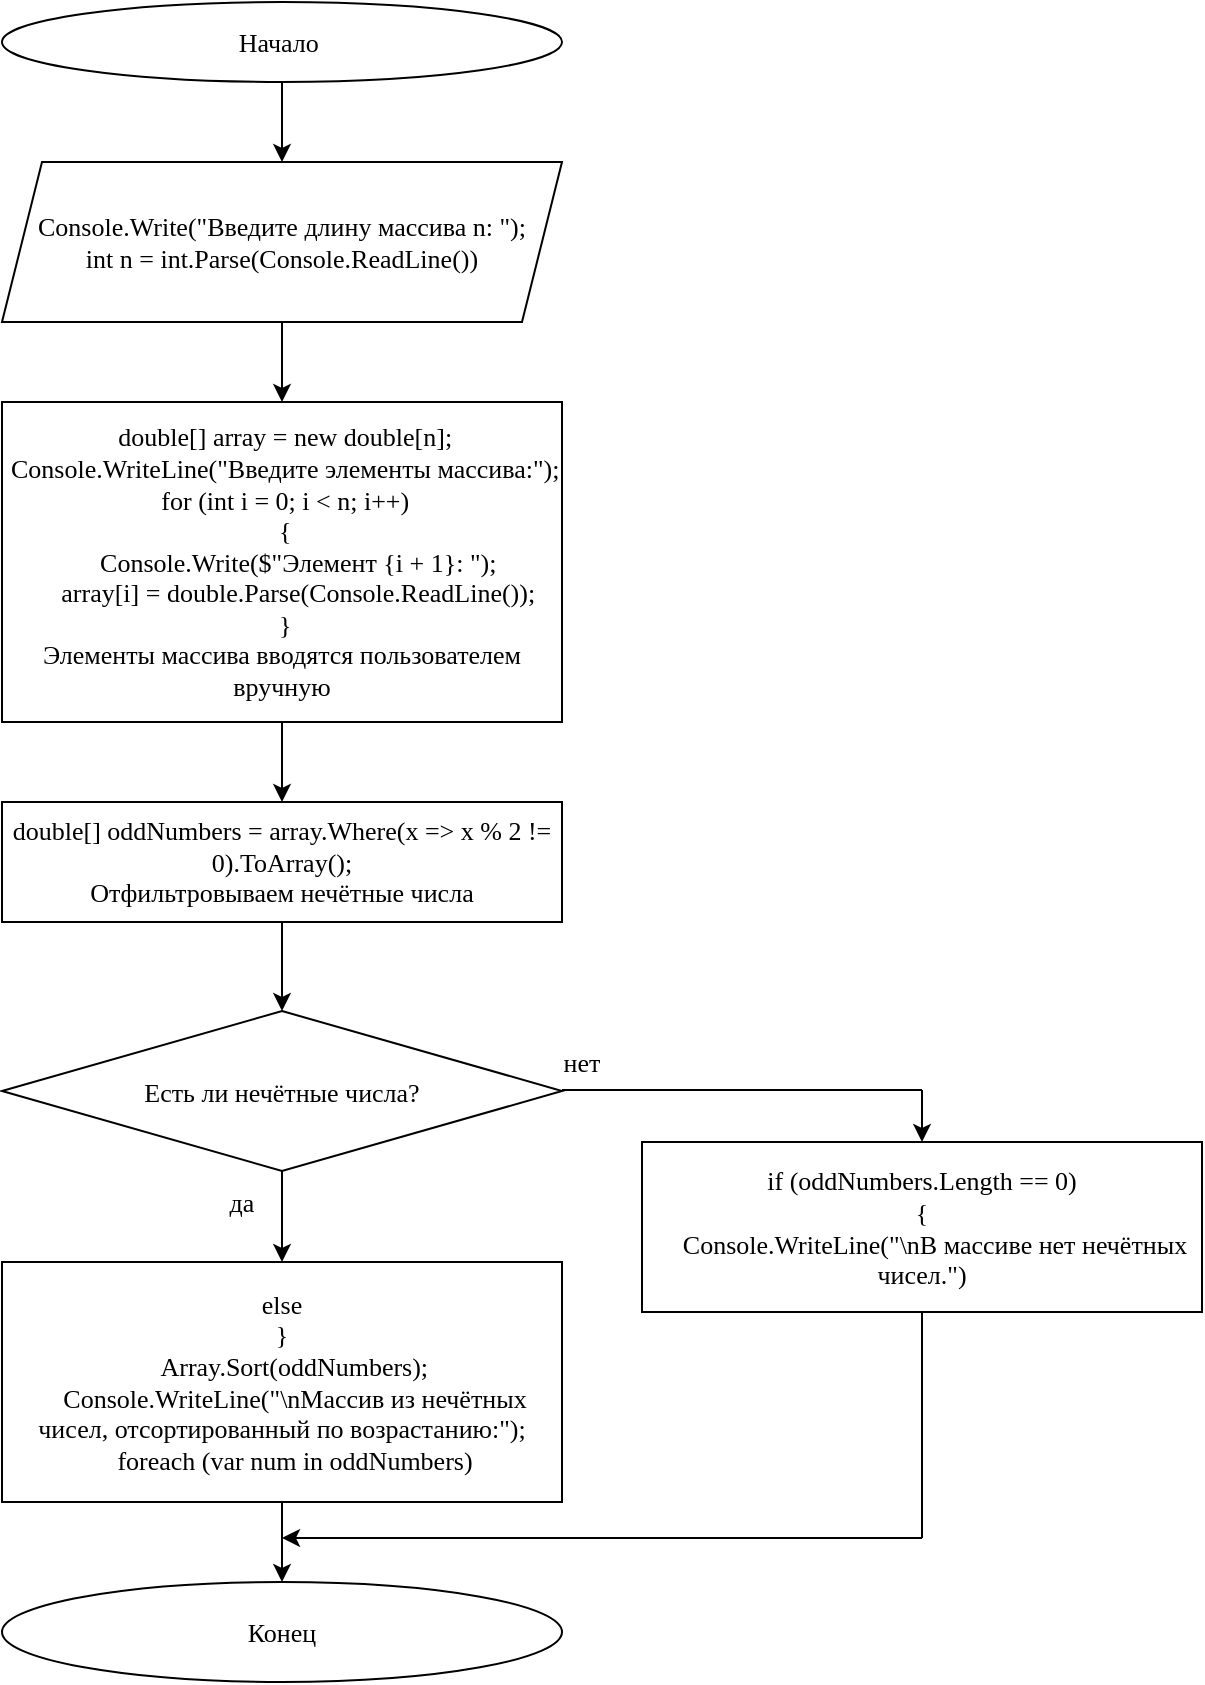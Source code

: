 <mxfile version="26.0.5">
  <diagram name="Страница — 1" id="wDaofXL5NxdqYEj1XcTp">
    <mxGraphModel dx="1414" dy="769" grid="1" gridSize="10" guides="1" tooltips="1" connect="1" arrows="1" fold="1" page="1" pageScale="1" pageWidth="827" pageHeight="1169" math="0" shadow="0">
      <root>
        <mxCell id="0" />
        <mxCell id="1" parent="0" />
        <mxCell id="Y1Cuccr-TNUJJvR-DcCu-14" value="" style="edgeStyle=orthogonalEdgeStyle;rounded=0;orthogonalLoop=1;jettySize=auto;html=1;" parent="1" source="Y1Cuccr-TNUJJvR-DcCu-1" target="Y1Cuccr-TNUJJvR-DcCu-2" edge="1">
          <mxGeometry relative="1" as="geometry" />
        </mxCell>
        <mxCell id="Y1Cuccr-TNUJJvR-DcCu-1" value="Начало&amp;nbsp;" style="ellipse;whiteSpace=wrap;html=1;fontFamily=Times New Roman;fontSize=13;" parent="1" vertex="1">
          <mxGeometry x="280" y="40" width="280" height="40" as="geometry" />
        </mxCell>
        <mxCell id="Y1Cuccr-TNUJJvR-DcCu-15" value="" style="edgeStyle=orthogonalEdgeStyle;rounded=0;orthogonalLoop=1;jettySize=auto;html=1;" parent="1" source="Y1Cuccr-TNUJJvR-DcCu-2" target="Y1Cuccr-TNUJJvR-DcCu-4" edge="1">
          <mxGeometry relative="1" as="geometry" />
        </mxCell>
        <mxCell id="Y1Cuccr-TNUJJvR-DcCu-2" value="&lt;div&gt;Console.Write(&quot;Введите длину массива n: &quot;);&lt;/div&gt;&lt;div&gt;int n = int.Parse(Console.ReadLine())&lt;/div&gt;" style="shape=parallelogram;perimeter=parallelogramPerimeter;whiteSpace=wrap;html=1;fixedSize=1;fontFamily=Times New Roman;fontSize=13;" parent="1" vertex="1">
          <mxGeometry x="280" y="120" width="280" height="80" as="geometry" />
        </mxCell>
        <mxCell id="Y1Cuccr-TNUJJvR-DcCu-16" value="" style="edgeStyle=orthogonalEdgeStyle;rounded=0;orthogonalLoop=1;jettySize=auto;html=1;" parent="1" source="Y1Cuccr-TNUJJvR-DcCu-4" target="Y1Cuccr-TNUJJvR-DcCu-5" edge="1">
          <mxGeometry relative="1" as="geometry" />
        </mxCell>
        <mxCell id="Y1Cuccr-TNUJJvR-DcCu-4" value="&lt;div&gt;&amp;nbsp;double[] array = new double[n];&lt;/div&gt;&lt;div&gt;&amp;nbsp;Console.WriteLine(&quot;Введите элементы массива:&quot;);&lt;/div&gt;&lt;div&gt;&amp;nbsp;for (int i = 0; i &amp;lt; n; i++)&lt;/div&gt;&lt;div&gt;&amp;nbsp;{&lt;/div&gt;&lt;div&gt;&amp;nbsp; &amp;nbsp; &amp;nbsp;Console.Write($&quot;Элемент {i + 1}: &quot;);&lt;/div&gt;&lt;div&gt;&amp;nbsp; &amp;nbsp; &amp;nbsp;array[i] = double.Parse(Console.ReadLine());&lt;/div&gt;&lt;div&gt;&amp;nbsp;}&lt;/div&gt;&lt;div&gt;Элементы массива вводятся пользователем вручную&lt;/div&gt;" style="rounded=0;whiteSpace=wrap;html=1;fontFamily=Times New Roman;fontSize=13;" parent="1" vertex="1">
          <mxGeometry x="280" y="240" width="280" height="160" as="geometry" />
        </mxCell>
        <mxCell id="Y1Cuccr-TNUJJvR-DcCu-17" value="" style="edgeStyle=orthogonalEdgeStyle;rounded=0;orthogonalLoop=1;jettySize=auto;html=1;" parent="1" source="Y1Cuccr-TNUJJvR-DcCu-5" target="Y1Cuccr-TNUJJvR-DcCu-6" edge="1">
          <mxGeometry relative="1" as="geometry" />
        </mxCell>
        <mxCell id="Y1Cuccr-TNUJJvR-DcCu-5" value="double[] oddNumbers = array.Where(x =&amp;gt; x % 2 != 0).ToArray();&lt;div&gt;Отфильтровываем нечётные числа&lt;/div&gt;" style="rounded=0;whiteSpace=wrap;html=1;fontFamily=Times New Roman;fontSize=13;" parent="1" vertex="1">
          <mxGeometry x="280" y="440" width="280" height="60" as="geometry" />
        </mxCell>
        <mxCell id="Y1Cuccr-TNUJJvR-DcCu-10" value="" style="edgeStyle=orthogonalEdgeStyle;rounded=0;orthogonalLoop=1;jettySize=auto;html=1;fontFamily=Times New Roman;fontSize=13;" parent="1" source="Y1Cuccr-TNUJJvR-DcCu-6" target="Y1Cuccr-TNUJJvR-DcCu-8" edge="1">
          <mxGeometry relative="1" as="geometry" />
        </mxCell>
        <mxCell id="Y1Cuccr-TNUJJvR-DcCu-6" value="Есть ли нечётные числа?" style="rhombus;whiteSpace=wrap;html=1;fontFamily=Times New Roman;fontSize=13;" parent="1" vertex="1">
          <mxGeometry x="280" y="544.5" width="280" height="80" as="geometry" />
        </mxCell>
        <mxCell id="Y1Cuccr-TNUJJvR-DcCu-18" value="" style="edgeStyle=orthogonalEdgeStyle;rounded=0;orthogonalLoop=1;jettySize=auto;html=1;" parent="1" source="Y1Cuccr-TNUJJvR-DcCu-8" target="Y1Cuccr-TNUJJvR-DcCu-13" edge="1">
          <mxGeometry relative="1" as="geometry" />
        </mxCell>
        <mxCell id="Y1Cuccr-TNUJJvR-DcCu-8" value="&lt;div&gt;else&lt;/div&gt;&lt;div&gt;}&lt;/div&gt;&lt;div&gt;&amp;nbsp; &amp;nbsp; Array.Sort(oddNumbers);&lt;/div&gt;&lt;div&gt;&amp;nbsp; &amp;nbsp; Console.WriteLine(&quot;\nМассив из нечётных чисел, отсортированный по возрастанию:&quot;);&lt;/div&gt;&lt;div&gt;&amp;nbsp; &amp;nbsp; foreach (var num in oddNumbers)&lt;/div&gt;" style="rounded=0;whiteSpace=wrap;html=1;fontFamily=Times New Roman;fontSize=13;" parent="1" vertex="1">
          <mxGeometry x="280" y="670" width="280" height="120" as="geometry" />
        </mxCell>
        <mxCell id="Y1Cuccr-TNUJJvR-DcCu-11" value="нет" style="text;html=1;align=center;verticalAlign=middle;whiteSpace=wrap;rounded=0;fontFamily=Times New Roman;fontSize=13;" parent="1" vertex="1">
          <mxGeometry x="540" y="555" width="60" height="30" as="geometry" />
        </mxCell>
        <mxCell id="Y1Cuccr-TNUJJvR-DcCu-12" value="да" style="text;html=1;align=center;verticalAlign=middle;whiteSpace=wrap;rounded=0;fontFamily=Times New Roman;fontSize=13;" parent="1" vertex="1">
          <mxGeometry x="370" y="624.5" width="60" height="30" as="geometry" />
        </mxCell>
        <mxCell id="Y1Cuccr-TNUJJvR-DcCu-13" value="Конец" style="ellipse;whiteSpace=wrap;html=1;fontFamily=Times New Roman;fontSize=13;" parent="1" vertex="1">
          <mxGeometry x="280" y="830" width="280" height="50" as="geometry" />
        </mxCell>
        <mxCell id="Y1Cuccr-TNUJJvR-DcCu-19" value="" style="endArrow=none;html=1;rounded=0;" parent="1" edge="1" source="Y1Cuccr-TNUJJvR-DcCu-7">
          <mxGeometry width="50" height="50" relative="1" as="geometry">
            <mxPoint x="740" y="808" as="sourcePoint" />
            <mxPoint x="740" y="628" as="targetPoint" />
          </mxGeometry>
        </mxCell>
        <mxCell id="Y1Cuccr-TNUJJvR-DcCu-20" value="" style="endArrow=classic;html=1;rounded=0;" parent="1" edge="1">
          <mxGeometry width="50" height="50" relative="1" as="geometry">
            <mxPoint x="740" y="808" as="sourcePoint" />
            <mxPoint x="420" y="808" as="targetPoint" />
          </mxGeometry>
        </mxCell>
        <mxCell id="QblHevt-tsGimHOelo2V-1" value="" style="endArrow=none;html=1;rounded=0;" edge="1" parent="1" target="Y1Cuccr-TNUJJvR-DcCu-7">
          <mxGeometry width="50" height="50" relative="1" as="geometry">
            <mxPoint x="740" y="808" as="sourcePoint" />
            <mxPoint x="740" y="628" as="targetPoint" />
          </mxGeometry>
        </mxCell>
        <mxCell id="Y1Cuccr-TNUJJvR-DcCu-7" value="&lt;div&gt;if (oddNumbers.Length == 0)&lt;/div&gt;&lt;div&gt;{&lt;/div&gt;&lt;div&gt;&amp;nbsp; &amp;nbsp; Console.WriteLine(&quot;\nВ массиве нет нечётных чисел.&quot;)&lt;/div&gt;" style="rounded=0;whiteSpace=wrap;html=1;fontFamily=Times New Roman;fontSize=13;" parent="1" vertex="1">
          <mxGeometry x="600" y="610" width="280" height="85" as="geometry" />
        </mxCell>
        <mxCell id="QblHevt-tsGimHOelo2V-2" value="" style="endArrow=none;html=1;rounded=0;" edge="1" parent="1">
          <mxGeometry width="50" height="50" relative="1" as="geometry">
            <mxPoint x="560" y="584" as="sourcePoint" />
            <mxPoint x="740" y="584" as="targetPoint" />
          </mxGeometry>
        </mxCell>
        <mxCell id="QblHevt-tsGimHOelo2V-3" value="" style="endArrow=classic;html=1;rounded=0;" edge="1" parent="1" target="Y1Cuccr-TNUJJvR-DcCu-7">
          <mxGeometry width="50" height="50" relative="1" as="geometry">
            <mxPoint x="740" y="584" as="sourcePoint" />
            <mxPoint x="790" y="534" as="targetPoint" />
          </mxGeometry>
        </mxCell>
      </root>
    </mxGraphModel>
  </diagram>
</mxfile>
